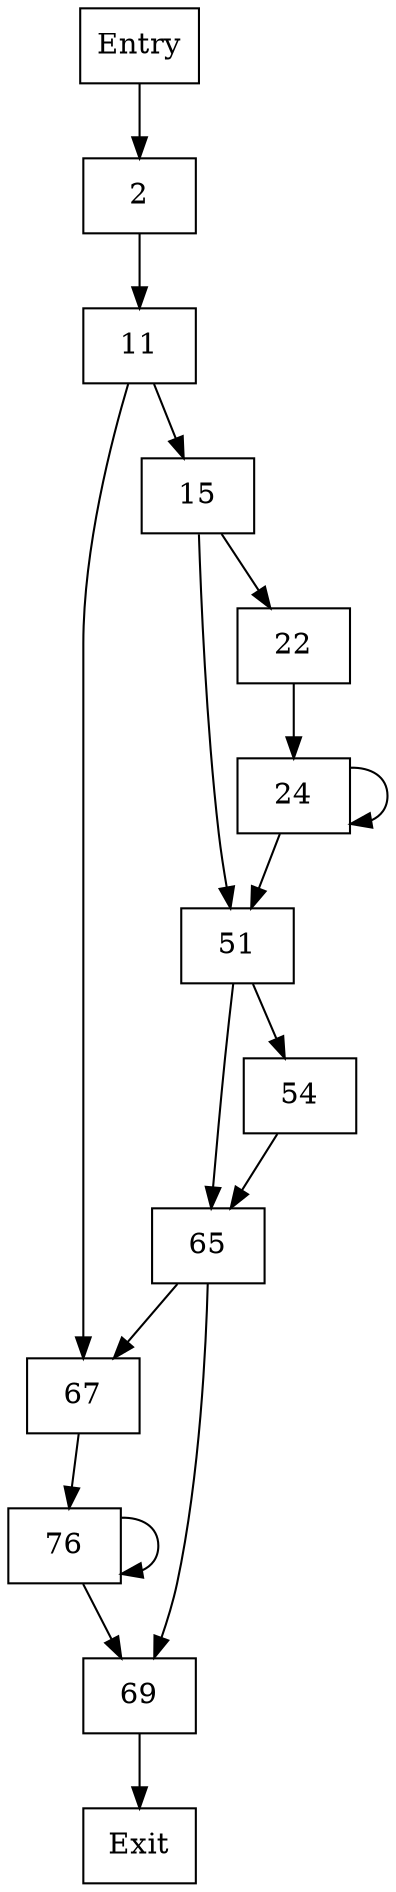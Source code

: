 digraph "Control Flow Graph" {
node [shape=box];
"Entry" -> "2";
"2" -> "11";
"11" -> "67";
"11" -> "15";
"15" -> "51";
"15" -> "22";
"22" -> "24";
"24" -> "24";
"24" -> "51";
"51" -> "65";
"51" -> "54";
"54" -> "65";
"65" -> "67";
"65" -> "69";
"67" -> "76";
"76" -> "76";
"76" -> "69";
"69" -> "Exit";
}